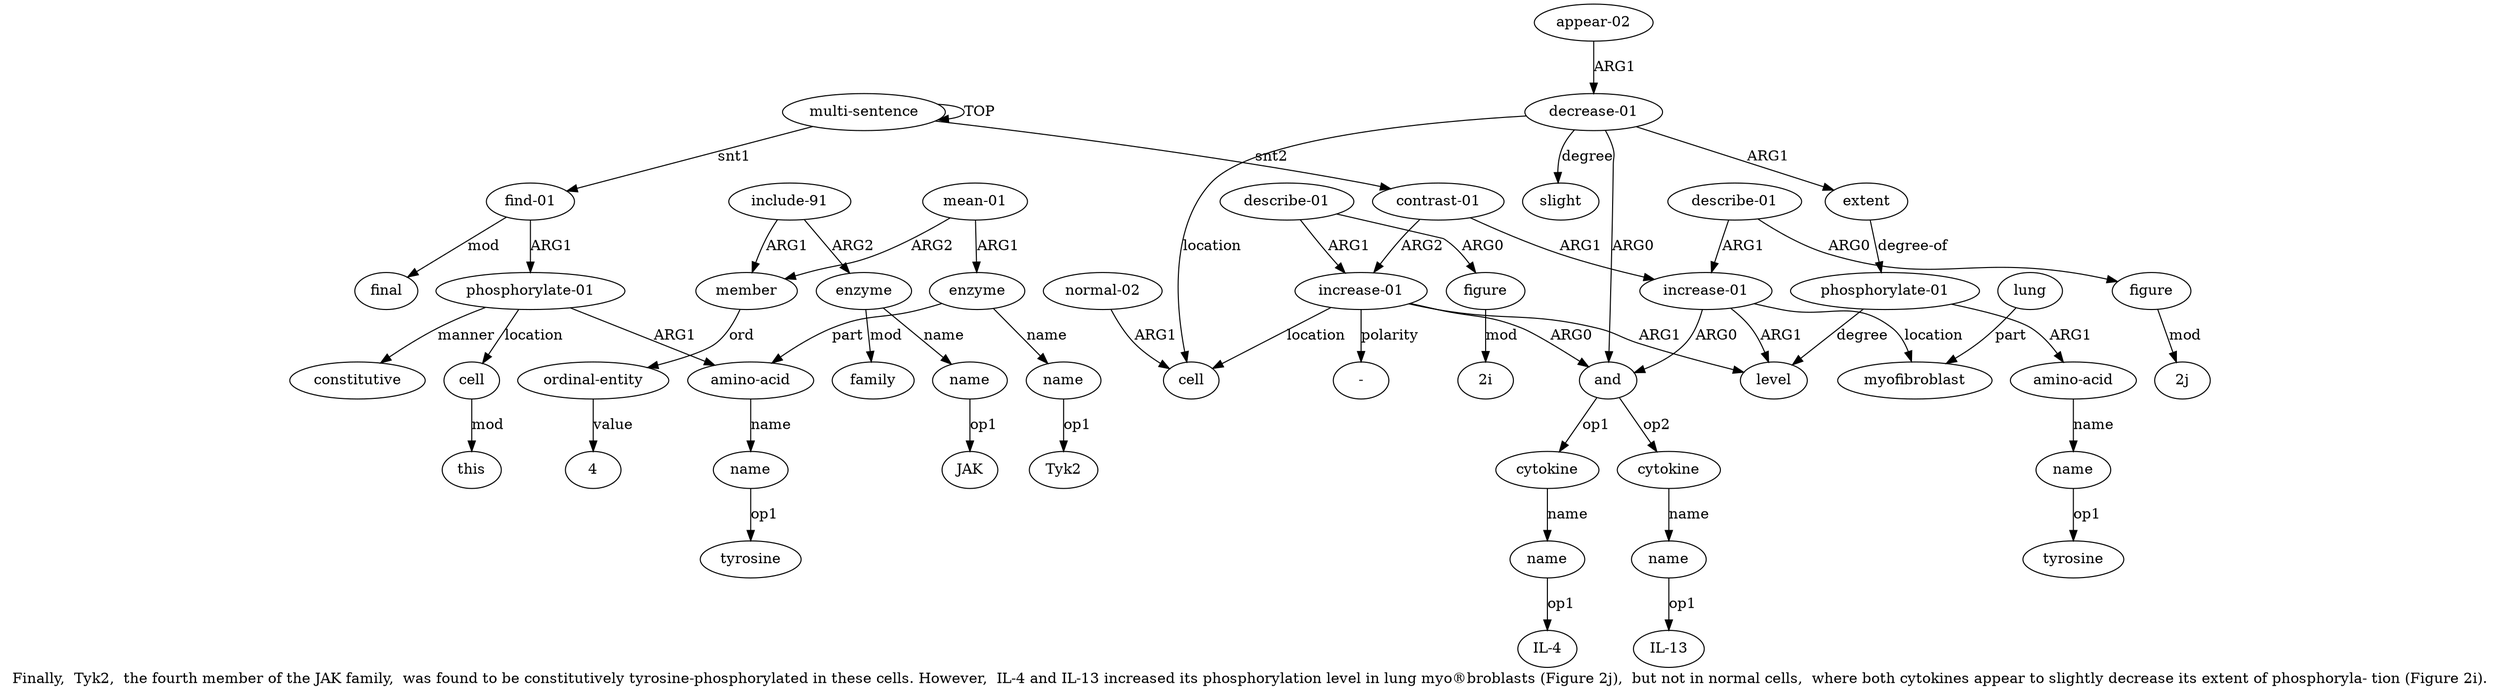 digraph  {
	graph [label="Finally,  Tyk2,  the fourth member of the JAK family,  was found to be constitutively tyrosine-phosphorylated in these cells. However,  \
IL-4 and IL-13 increased its phosphorylation level in lung myo®broblasts (Figure 2j),  but not in normal cells,  where both cytokines \
appear to slightly decrease its extent of phosphoryla- tion (Figure 2i)."];
	node [label="\N"];
	a20	 [color=black,
		gold_ind=20,
		gold_label=and,
		label=and,
		test_ind=20,
		test_label=and];
	a21	 [color=black,
		gold_ind=21,
		gold_label=cytokine,
		label=cytokine,
		test_ind=21,
		test_label=cytokine];
	a20 -> a21 [key=0,
	color=black,
	gold_label=op1,
	label=op1,
	test_label=op1];
a23 [color=black,
	gold_ind=23,
	gold_label=cytokine,
	label=cytokine,
	test_ind=23,
	test_label=cytokine];
a20 -> a23 [key=0,
color=black,
gold_label=op2,
label=op2,
test_label=op2];
a22 [color=black,
gold_ind=22,
gold_label=name,
label=name,
test_ind=22,
test_label=name];
a21 -> a22 [key=0,
color=black,
gold_label=name,
label=name,
test_label=name];
"a22 IL-4" [color=black,
gold_ind=-1,
gold_label="IL-4",
label="IL-4",
test_ind=-1,
test_label="IL-4"];
a22 -> "a22 IL-4" [key=0,
color=black,
gold_label=op1,
label=op1,
test_label=op1];
a24 [color=black,
gold_ind=24,
gold_label=name,
label=name,
test_ind=24,
test_label=name];
a23 -> a24 [key=0,
color=black,
gold_label=name,
label=name,
test_label=name];
"a24 IL-13" [color=black,
gold_ind=-1,
gold_label="IL-13",
label="IL-13",
test_ind=-1,
test_label="IL-13"];
a24 -> "a24 IL-13" [key=0,
color=black,
gold_label=op1,
label=op1,
test_label=op1];
a25 [color=black,
gold_ind=25,
gold_label=level,
label=level,
test_ind=25,
test_label=level];
a26 [color=black,
gold_ind=26,
gold_label="phosphorylate-01",
label="phosphorylate-01",
test_ind=26,
test_label="phosphorylate-01"];
a26 -> a25 [key=0,
color=black,
gold_label=degree,
label=degree,
test_label=degree];
a27 [color=black,
gold_ind=27,
gold_label="amino-acid",
label="amino-acid",
test_ind=27,
test_label="amino-acid"];
a26 -> a27 [key=0,
color=black,
gold_label=ARG1,
label=ARG1,
test_label=ARG1];
a28 [color=black,
gold_ind=28,
gold_label=name,
label=name,
test_ind=28,
test_label=name];
a27 -> a28 [key=0,
color=black,
gold_label=name,
label=name,
test_label=name];
"a28 tyrosine" [color=black,
gold_ind=-1,
gold_label=tyrosine,
label=tyrosine,
test_ind=-1,
test_label=tyrosine];
a28 -> "a28 tyrosine" [key=0,
color=black,
gold_label=op1,
label=op1,
test_label=op1];
a29 [color=black,
gold_ind=29,
gold_label=myofibroblast,
label=myofibroblast,
test_ind=29,
test_label=myofibroblast];
a31 [color=black,
gold_ind=31,
gold_label="describe-01",
label="describe-01",
test_ind=31,
test_label="describe-01"];
a32 [color=black,
gold_ind=32,
gold_label=figure,
label=figure,
test_ind=32,
test_label=figure];
a31 -> a32 [key=0,
color=black,
gold_label=ARG0,
label=ARG0,
test_label=ARG0];
a19 [color=black,
gold_ind=19,
gold_label="increase-01",
label="increase-01",
test_ind=19,
test_label="increase-01"];
a31 -> a19 [key=0,
color=black,
gold_label=ARG1,
label=ARG1,
test_label=ARG1];
"a6 Tyk2" [color=black,
gold_ind=-1,
gold_label=Tyk2,
label=Tyk2,
test_ind=-1,
test_label=Tyk2];
a30 [color=black,
gold_ind=30,
gold_label=lung,
label=lung,
test_ind=30,
test_label=lung];
a30 -> a29 [key=0,
color=black,
gold_label=part,
label=part,
test_label=part];
a37 [color=black,
gold_ind=37,
gold_label=extent,
label=extent,
test_ind=37,
test_label=extent];
a37 -> a26 [key=0,
color=black,
gold_label="degree-of",
label="degree-of",
test_label="degree-of"];
a36 [color=black,
gold_ind=36,
gold_label="decrease-01",
label="decrease-01",
test_ind=36,
test_label="decrease-01"];
a36 -> a20 [key=0,
color=black,
gold_label=ARG0,
label=ARG0,
test_label=ARG0];
a36 -> a37 [key=0,
color=black,
gold_label=ARG1,
label=ARG1,
test_label=ARG1];
a34 [color=black,
gold_ind=34,
gold_label=cell,
label=cell,
test_ind=34,
test_label=cell];
a36 -> a34 [key=0,
color=black,
gold_label=location,
label=location,
test_label=location];
a39 [color=black,
gold_ind=39,
gold_label=slight,
label=slight,
test_ind=39,
test_label=slight];
a36 -> a39 [key=0,
color=black,
gold_label=degree,
label=degree,
test_label=degree];
a33 [color=black,
gold_ind=33,
gold_label="increase-01",
label="increase-01",
test_ind=33,
test_label="increase-01"];
a33 -> a20 [key=0,
color=black,
gold_label=ARG0,
label=ARG0,
test_label=ARG0];
a33 -> a25 [key=0,
color=black,
gold_label=ARG1,
label=ARG1,
test_label=ARG1];
a33 -> a34 [key=0,
color=black,
gold_label=location,
label=location,
test_label=location];
"a33 -" [color=black,
gold_ind=-1,
gold_label="-",
label="-",
test_ind=-1,
test_label="-"];
a33 -> "a33 -" [key=0,
color=black,
gold_label=polarity,
label=polarity,
test_label=polarity];
a35 [color=black,
gold_ind=35,
gold_label="normal-02",
label="normal-02",
test_ind=35,
test_label="normal-02"];
a35 -> a34 [key=0,
color=black,
gold_label=ARG1,
label=ARG1,
test_label=ARG1];
"a4 tyrosine" [color=black,
gold_ind=-1,
gold_label=tyrosine,
label=tyrosine,
test_ind=-1,
test_label=tyrosine];
"a9 4" [color=black,
gold_ind=-1,
gold_label=4,
label=4,
test_ind=-1,
test_label=4];
"a32 2j" [color=black,
gold_ind=-1,
gold_label="2j",
label="2j",
test_ind=-1,
test_label="2j"];
a32 -> "a32 2j" [key=0,
color=black,
gold_label=mod,
label=mod,
test_label=mod];
a15 [color=black,
gold_ind=15,
gold_label=cell,
label=cell,
test_ind=15,
test_label=cell];
a16 [color=black,
gold_ind=16,
gold_label=this,
label=this,
test_ind=16,
test_label=this];
a15 -> a16 [key=0,
color=black,
gold_label=mod,
label=mod,
test_label=mod];
a14 [color=black,
gold_ind=14,
gold_label=constitutive,
label=constitutive,
test_ind=14,
test_label=constitutive];
a17 [color=black,
gold_ind=17,
gold_label=final,
label=final,
test_ind=17,
test_label=final];
a11 [color=black,
gold_ind=11,
gold_label=enzyme,
label=enzyme,
test_ind=11,
test_label=enzyme];
a13 [color=black,
gold_ind=13,
gold_label=family,
label=family,
test_ind=13,
test_label=family];
a11 -> a13 [key=0,
color=black,
gold_label=mod,
label=mod,
test_label=mod];
a12 [color=black,
gold_ind=12,
gold_label=name,
label=name,
test_ind=12,
test_label=name];
a11 -> a12 [key=0,
color=black,
gold_label=name,
label=name,
test_label=name];
a10 [color=black,
gold_ind=10,
gold_label="include-91",
label="include-91",
test_ind=10,
test_label="include-91"];
a10 -> a11 [key=0,
color=black,
gold_label=ARG2,
label=ARG2,
test_label=ARG2];
a8 [color=black,
gold_ind=8,
gold_label=member,
label=member,
test_ind=8,
test_label=member];
a10 -> a8 [key=0,
color=black,
gold_label=ARG1,
label=ARG1,
test_label=ARG1];
"a12 JAK" [color=black,
gold_ind=-1,
gold_label=JAK,
label=JAK,
test_ind=-1,
test_label=JAK];
a12 -> "a12 JAK" [key=0,
color=black,
gold_label=op1,
label=op1,
test_label=op1];
a38 [color=black,
gold_ind=38,
gold_label="appear-02",
label="appear-02",
test_ind=38,
test_label="appear-02"];
a38 -> a36 [key=0,
color=black,
gold_label=ARG1,
label=ARG1,
test_label=ARG1];
a19 -> a20 [key=0,
color=black,
gold_label=ARG0,
label=ARG0,
test_label=ARG0];
a19 -> a25 [key=0,
color=black,
gold_label=ARG1,
label=ARG1,
test_label=ARG1];
a19 -> a29 [key=0,
color=black,
gold_label=location,
label=location,
test_label=location];
a18 [color=black,
gold_ind=18,
gold_label="contrast-01",
label="contrast-01",
test_ind=18,
test_label="contrast-01"];
a18 -> a33 [key=0,
color=black,
gold_label=ARG2,
label=ARG2,
test_label=ARG2];
a18 -> a19 [key=0,
color=black,
gold_label=ARG1,
label=ARG1,
test_label=ARG1];
a1 [color=black,
gold_ind=1,
gold_label="find-01",
label="find-01",
test_ind=1,
test_label="find-01"];
a1 -> a17 [key=0,
color=black,
gold_label=mod,
label=mod,
test_label=mod];
a2 [color=black,
gold_ind=2,
gold_label="phosphorylate-01",
label="phosphorylate-01",
test_ind=2,
test_label="phosphorylate-01"];
a1 -> a2 [key=0,
color=black,
gold_label=ARG1,
label=ARG1,
test_label=ARG1];
a0 [color=black,
gold_ind=0,
gold_label="multi-sentence",
label="multi-sentence",
test_ind=0,
test_label="multi-sentence"];
a0 -> a18 [key=0,
color=black,
gold_label=snt2,
label=snt2,
test_label=snt2];
a0 -> a1 [key=0,
color=black,
gold_label=snt1,
label=snt1,
test_label=snt1];
a0 -> a0 [key=0,
color=black,
gold_label=TOP,
label=TOP,
test_label=TOP];
a3 [color=black,
gold_ind=3,
gold_label="amino-acid",
label="amino-acid",
test_ind=3,
test_label="amino-acid"];
a4 [color=black,
gold_ind=4,
gold_label=name,
label=name,
test_ind=4,
test_label=name];
a3 -> a4 [key=0,
color=black,
gold_label=name,
label=name,
test_label=name];
a2 -> a15 [key=0,
color=black,
gold_label=location,
label=location,
test_label=location];
a2 -> a14 [key=0,
color=black,
gold_label=manner,
label=manner,
test_label=manner];
a2 -> a3 [key=0,
color=black,
gold_label=ARG1,
label=ARG1,
test_label=ARG1];
a5 [color=black,
gold_ind=5,
gold_label=enzyme,
label=enzyme,
test_ind=5,
test_label=enzyme];
a5 -> a3 [key=0,
color=black,
gold_label=part,
label=part,
test_label=part];
a6 [color=black,
gold_ind=6,
gold_label=name,
label=name,
test_ind=6,
test_label=name];
a5 -> a6 [key=0,
color=black,
gold_label=name,
label=name,
test_label=name];
a4 -> "a4 tyrosine" [key=0,
color=black,
gold_label=op1,
label=op1,
test_label=op1];
a7 [color=black,
gold_ind=7,
gold_label="mean-01",
label="mean-01",
test_ind=7,
test_label="mean-01"];
a7 -> a5 [key=0,
color=black,
gold_label=ARG1,
label=ARG1,
test_label=ARG1];
a7 -> a8 [key=0,
color=black,
gold_label=ARG2,
label=ARG2,
test_label=ARG2];
a6 -> "a6 Tyk2" [key=0,
color=black,
gold_label=op1,
label=op1,
test_label=op1];
a9 [color=black,
gold_ind=9,
gold_label="ordinal-entity",
label="ordinal-entity",
test_ind=9,
test_label="ordinal-entity"];
a9 -> "a9 4" [key=0,
color=black,
gold_label=value,
label=value,
test_label=value];
a8 -> a9 [key=0,
color=black,
gold_label=ord,
label=ord,
test_label=ord];
"a41 2i" [color=black,
gold_ind=-1,
gold_label="2i",
label="2i",
test_ind=-1,
test_label="2i"];
a40 [color=black,
gold_ind=40,
gold_label="describe-01",
label="describe-01",
test_ind=40,
test_label="describe-01"];
a40 -> a33 [key=0,
color=black,
gold_label=ARG1,
label=ARG1,
test_label=ARG1];
a41 [color=black,
gold_ind=41,
gold_label=figure,
label=figure,
test_ind=41,
test_label=figure];
a40 -> a41 [key=0,
color=black,
gold_label=ARG0,
label=ARG0,
test_label=ARG0];
a41 -> "a41 2i" [key=0,
color=black,
gold_label=mod,
label=mod,
test_label=mod];
}

